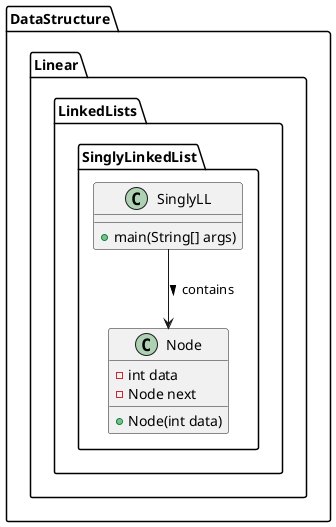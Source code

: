 @startuml
package DataStructure.Linear.LinkedLists.SinglyLinkedList {
    class SinglyLL {
        +main(String[] args)
    }

    class Node {
        -int data
        -Node next
        +Node(int data)
    }

    SinglyLL --> Node : contains >
}
@enduml
